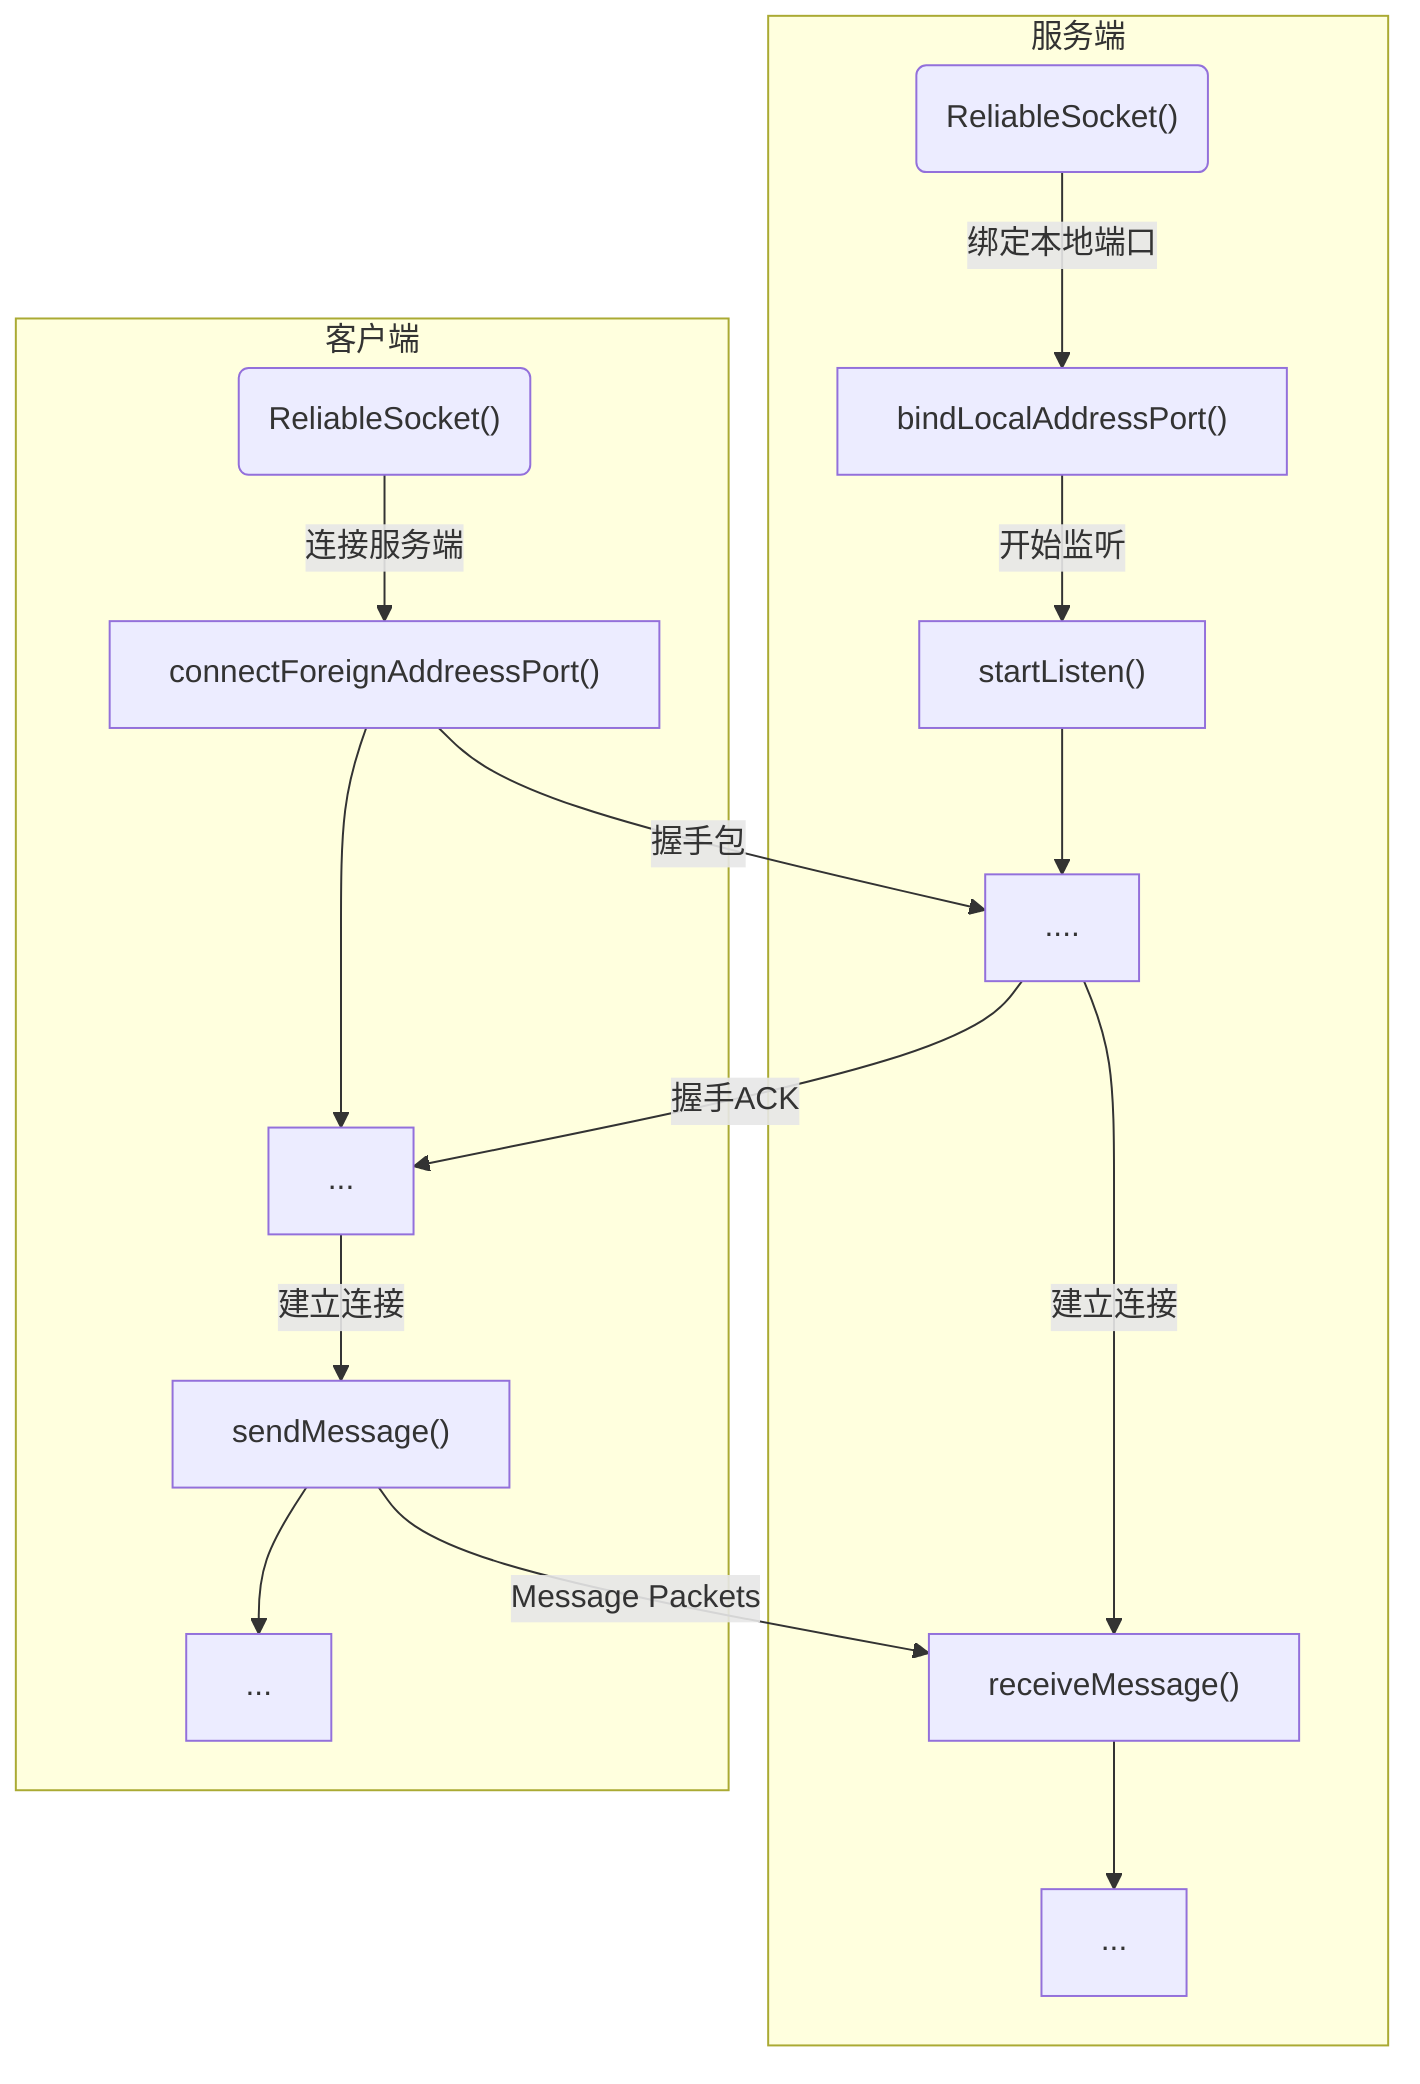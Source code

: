 graph TD;

subgraph 服务端
	S1("ReliableSocket()")-->|绑定本地端口|S2["bindLocalAddressPort()"]
	S2-->|开始监听|S3["startListen()"];
	S3-->S4[....];
	S4-->|建立连接|S5["receiveMessage()"]
	S5-->S6[...]
end

subgraph 客户端
	C1("ReliableSocket()")-->|连接服务端|C2["connectForeignAddreessPort()"];
	C2-->C3[...];
	C3-->|建立连接|C4["sendMessage()"]
	C4-->C5[...]
end

C2-->|握手包|S4;
S4-->|握手ACK|C3;
C4-->|Message Packets|S5